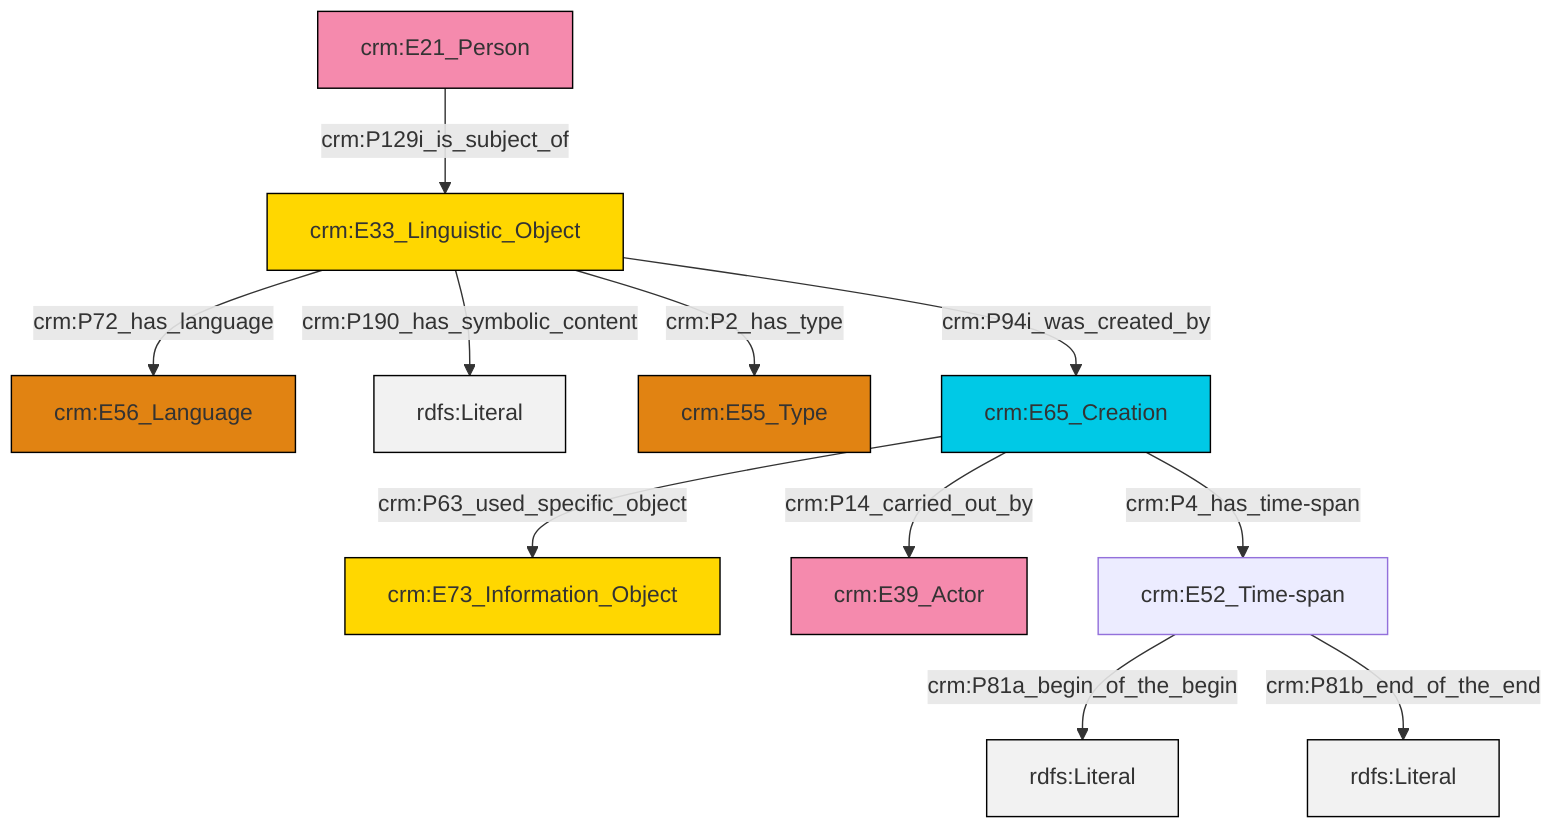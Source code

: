 graph TD
classDef Literal fill:#f2f2f2,stroke:#000000;
classDef CRM_Entity fill:#FFFFFF,stroke:#000000;
classDef Temporal_Entity fill:#00C9E6, stroke:#000000;
classDef Type fill:#E18312, stroke:#000000;
classDef Time-Span fill:#2C9C91, stroke:#000000;
classDef Appellation fill:#FFEB7F, stroke:#000000;
classDef Place fill:#008836, stroke:#000000;
classDef Persistent_Item fill:#B266B2, stroke:#000000;
classDef Conceptual_Object fill:#FFD700, stroke:#000000;
classDef Physical_Thing fill:#D2B48C, stroke:#000000;
classDef Actor fill:#f58aad, stroke:#000000;
classDef PC_Classes fill:#4ce600, stroke:#000000;
classDef Multi fill:#cccccc,stroke:#000000;

0["crm:E33_Linguistic_Object"]:::Conceptual_Object -->|crm:P72_has_language| 1["crm:E56_Language"]:::Type
0["crm:E33_Linguistic_Object"]:::Conceptual_Object -->|crm:P190_has_symbolic_content| 2[rdfs:Literal]:::Literal
9["crm:E21_Person"]:::Actor -->|crm:P129i_is_subject_of| 0["crm:E33_Linguistic_Object"]:::Conceptual_Object
0["crm:E33_Linguistic_Object"]:::Conceptual_Object -->|crm:P94i_was_created_by| 12["crm:E65_Creation"]:::Temporal_Entity
0["crm:E33_Linguistic_Object"]:::Conceptual_Object -->|crm:P2_has_type| 5["crm:E55_Type"]:::Type
12["crm:E65_Creation"]:::Temporal_Entity -->|crm:P4_has_time-span| 15["crm:E52_Time-span"]:::Default
15["crm:E52_Time-span"]:::Default -->|crm:P81a_begin_of_the_begin| 16[rdfs:Literal]:::Literal
12["crm:E65_Creation"]:::Temporal_Entity -->|crm:P63_used_specific_object| 3["crm:E73_Information_Object"]:::Conceptual_Object
12["crm:E65_Creation"]:::Temporal_Entity -->|crm:P14_carried_out_by| 7["crm:E39_Actor"]:::Actor
15["crm:E52_Time-span"]:::Default -->|crm:P81b_end_of_the_end| 18[rdfs:Literal]:::Literal